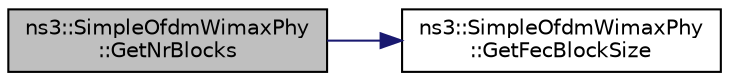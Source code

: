 digraph "ns3::SimpleOfdmWimaxPhy::GetNrBlocks"
{
 // LATEX_PDF_SIZE
  edge [fontname="Helvetica",fontsize="10",labelfontname="Helvetica",labelfontsize="10"];
  node [fontname="Helvetica",fontsize="10",shape=record];
  rankdir="LR";
  Node1 [label="ns3::SimpleOfdmWimaxPhy\l::GetNrBlocks",height=0.2,width=0.4,color="black", fillcolor="grey75", style="filled", fontcolor="black",tooltip="Get number of blocks."];
  Node1 -> Node2 [color="midnightblue",fontsize="10",style="solid",fontname="Helvetica"];
  Node2 [label="ns3::SimpleOfdmWimaxPhy\l::GetFecBlockSize",height=0.2,width=0.4,color="black", fillcolor="white", style="filled",URL="$classns3_1_1_simple_ofdm_wimax_phy.html#ab5001cd67d81babda5cc15aa8d987690",tooltip="Get FEC block size."];
}
